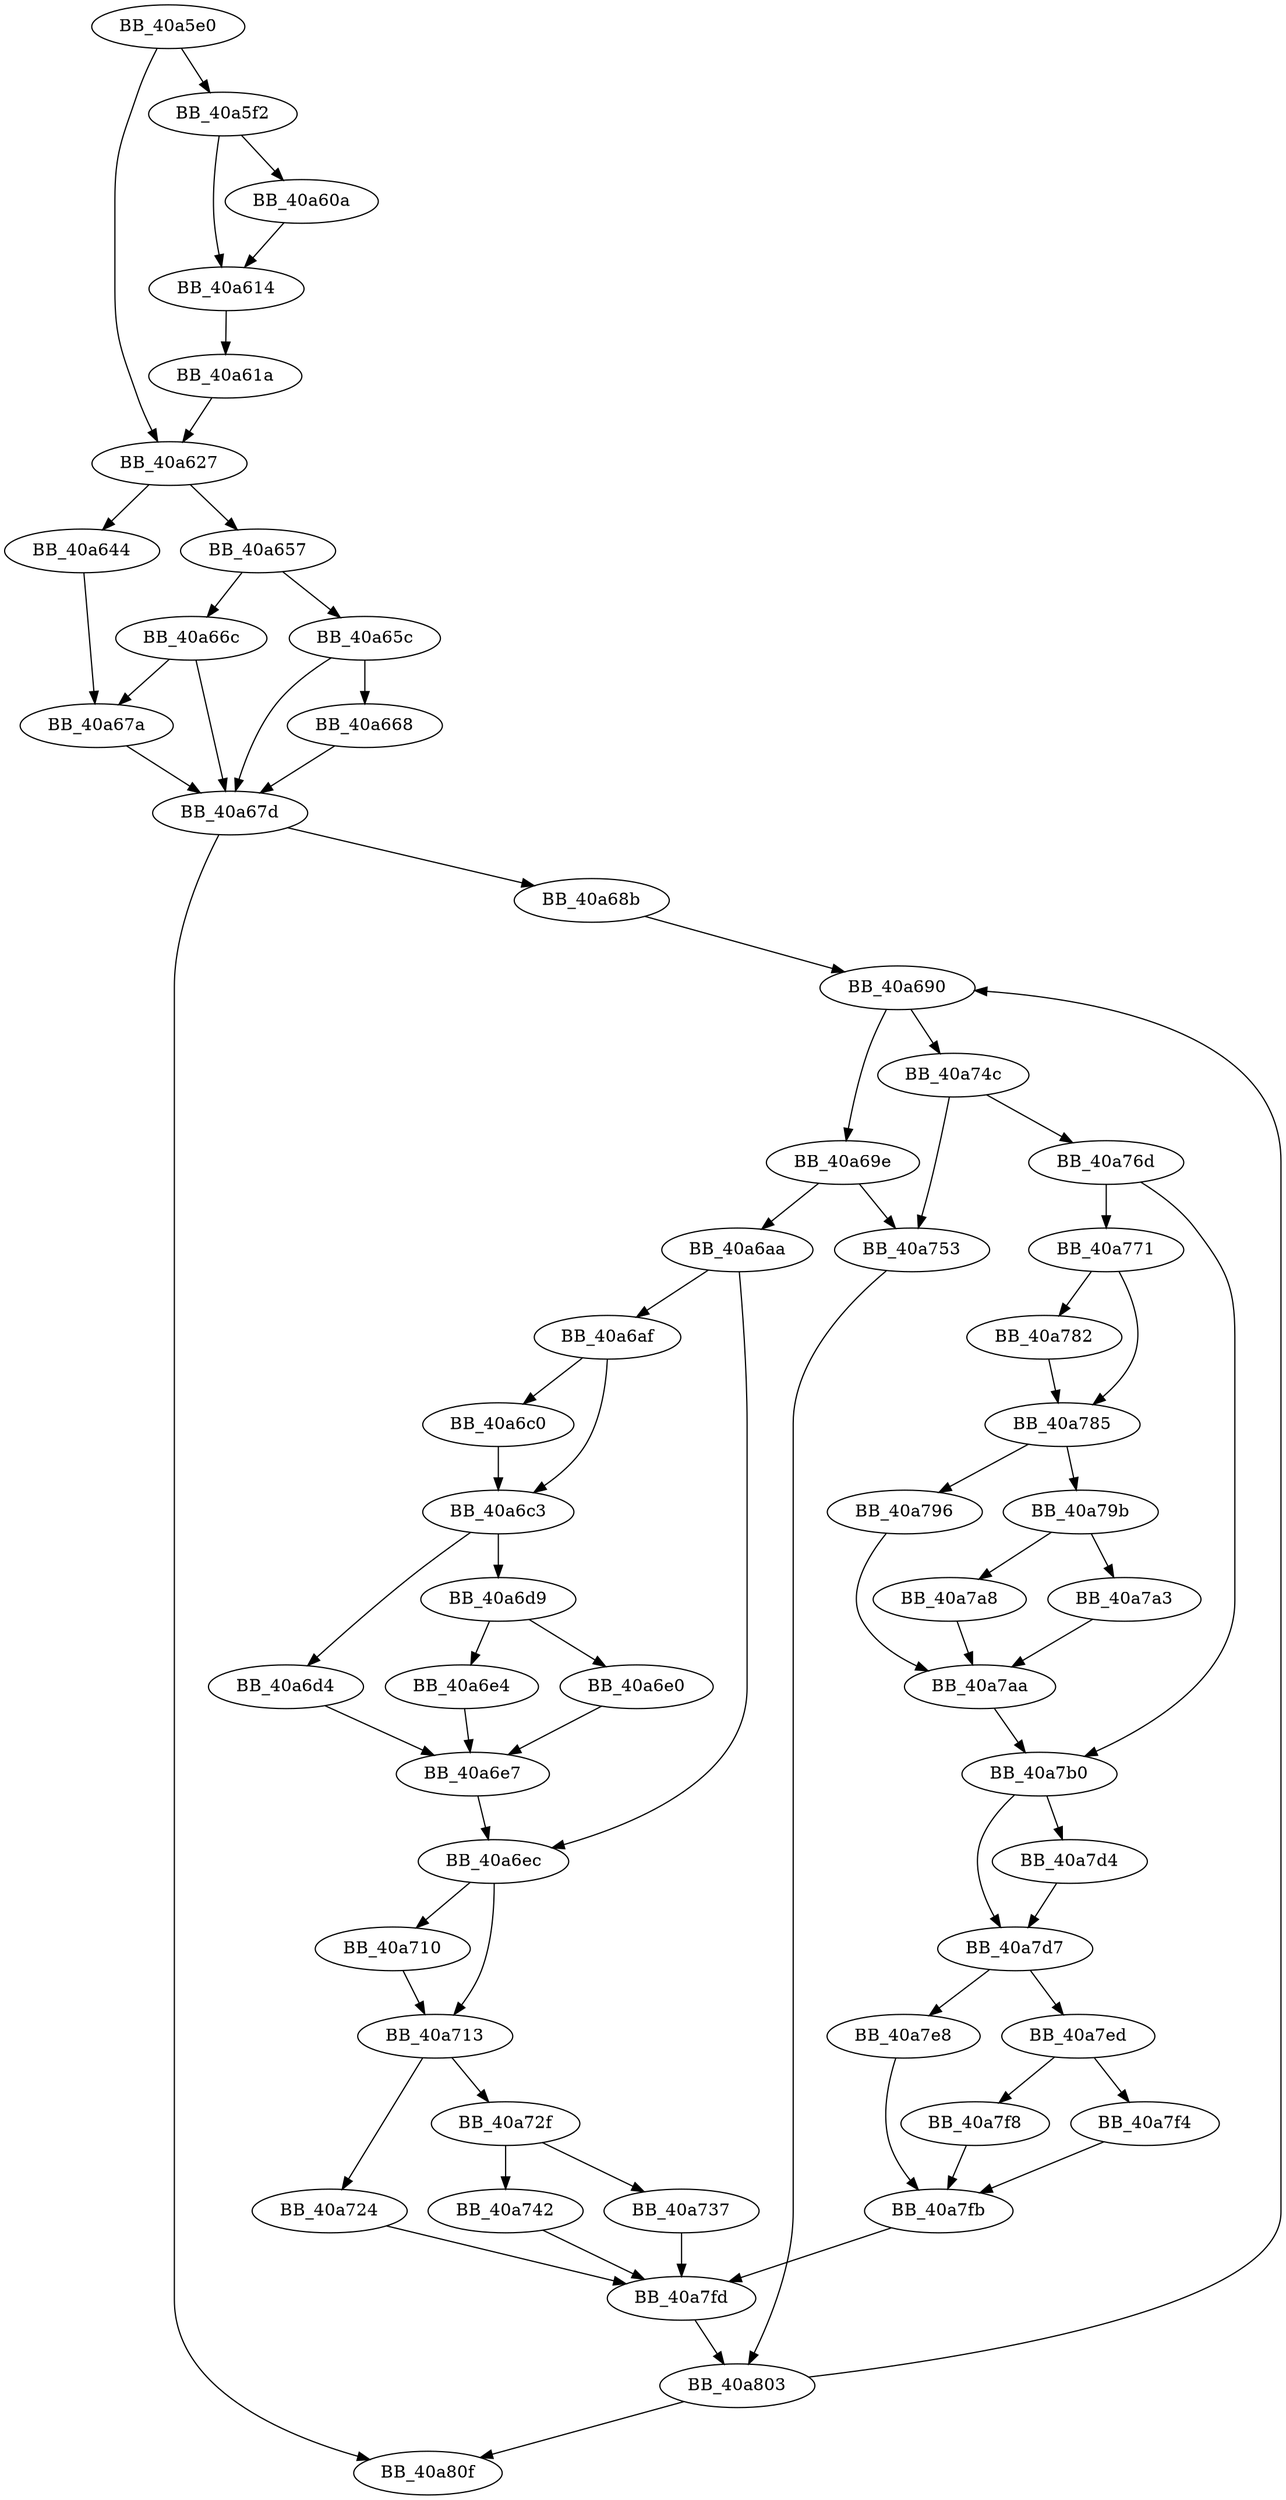DiGraph sub_40A5E0{
BB_40a5e0->BB_40a5f2
BB_40a5e0->BB_40a627
BB_40a5f2->BB_40a60a
BB_40a5f2->BB_40a614
BB_40a60a->BB_40a614
BB_40a614->BB_40a61a
BB_40a61a->BB_40a627
BB_40a627->BB_40a644
BB_40a627->BB_40a657
BB_40a644->BB_40a67a
BB_40a657->BB_40a65c
BB_40a657->BB_40a66c
BB_40a65c->BB_40a668
BB_40a65c->BB_40a67d
BB_40a668->BB_40a67d
BB_40a66c->BB_40a67a
BB_40a66c->BB_40a67d
BB_40a67a->BB_40a67d
BB_40a67d->BB_40a68b
BB_40a67d->BB_40a80f
BB_40a68b->BB_40a690
BB_40a690->BB_40a69e
BB_40a690->BB_40a74c
BB_40a69e->BB_40a6aa
BB_40a69e->BB_40a753
BB_40a6aa->BB_40a6af
BB_40a6aa->BB_40a6ec
BB_40a6af->BB_40a6c0
BB_40a6af->BB_40a6c3
BB_40a6c0->BB_40a6c3
BB_40a6c3->BB_40a6d4
BB_40a6c3->BB_40a6d9
BB_40a6d4->BB_40a6e7
BB_40a6d9->BB_40a6e0
BB_40a6d9->BB_40a6e4
BB_40a6e0->BB_40a6e7
BB_40a6e4->BB_40a6e7
BB_40a6e7->BB_40a6ec
BB_40a6ec->BB_40a710
BB_40a6ec->BB_40a713
BB_40a710->BB_40a713
BB_40a713->BB_40a724
BB_40a713->BB_40a72f
BB_40a724->BB_40a7fd
BB_40a72f->BB_40a737
BB_40a72f->BB_40a742
BB_40a737->BB_40a7fd
BB_40a742->BB_40a7fd
BB_40a74c->BB_40a753
BB_40a74c->BB_40a76d
BB_40a753->BB_40a803
BB_40a76d->BB_40a771
BB_40a76d->BB_40a7b0
BB_40a771->BB_40a782
BB_40a771->BB_40a785
BB_40a782->BB_40a785
BB_40a785->BB_40a796
BB_40a785->BB_40a79b
BB_40a796->BB_40a7aa
BB_40a79b->BB_40a7a3
BB_40a79b->BB_40a7a8
BB_40a7a3->BB_40a7aa
BB_40a7a8->BB_40a7aa
BB_40a7aa->BB_40a7b0
BB_40a7b0->BB_40a7d4
BB_40a7b0->BB_40a7d7
BB_40a7d4->BB_40a7d7
BB_40a7d7->BB_40a7e8
BB_40a7d7->BB_40a7ed
BB_40a7e8->BB_40a7fb
BB_40a7ed->BB_40a7f4
BB_40a7ed->BB_40a7f8
BB_40a7f4->BB_40a7fb
BB_40a7f8->BB_40a7fb
BB_40a7fb->BB_40a7fd
BB_40a7fd->BB_40a803
BB_40a803->BB_40a690
BB_40a803->BB_40a80f
}
